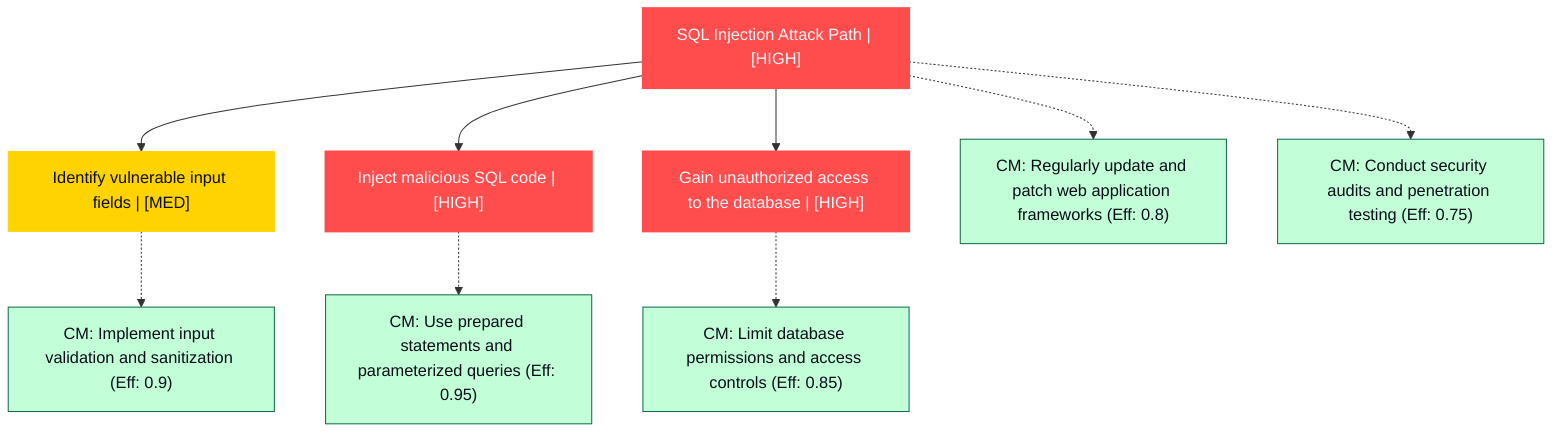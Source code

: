 graph TB
  node_01K624W2WTF1YGXKTXNB7NGR4X["SQL Injection Attack Path | [HIGH]"]:::highRisk
  node_01K624W2WTF1YGXKTXNB7NGR4X-1["Identify vulnerable input fields | [MED]"]:::mediumRisk
  node_01K624W2WTF1YGXKTXNB7NGR4X-1_cm_0["CM: Implement input validation and sanitization (Eff: 0.9)"]:::countermeasure
  node_01K624W2WTF1YGXKTXNB7NGR4X-2["Inject malicious SQL code | [HIGH]"]:::highRisk
  node_01K624W2WTF1YGXKTXNB7NGR4X-2_cm_0["CM: Use prepared statements and parameterized queries (Eff: 0.95)"]:::countermeasure
  node_01K624W2WTF1YGXKTXNB7NGR4X-3["Gain unauthorized access to the database | [HIGH]"]:::highRisk
  node_01K624W2WTF1YGXKTXNB7NGR4X-3_cm_0["CM: Limit database permissions and access controls (Eff: 0.85)"]:::countermeasure
  node_01K624W2WTF1YGXKTXNB7NGR4X_cm_0["CM: Regularly update and patch web application frameworks (Eff: 0.8)"]:::countermeasure
  node_01K624W2WTF1YGXKTXNB7NGR4X_cm_1["CM: Conduct security audits and penetration testing (Eff: 0.75)"]:::countermeasure

  node_01K624W2WTF1YGXKTXNB7NGR4X --> node_01K624W2WTF1YGXKTXNB7NGR4X-1
  node_01K624W2WTF1YGXKTXNB7NGR4X-1 -.-> node_01K624W2WTF1YGXKTXNB7NGR4X-1_cm_0
  node_01K624W2WTF1YGXKTXNB7NGR4X --> node_01K624W2WTF1YGXKTXNB7NGR4X-2
  node_01K624W2WTF1YGXKTXNB7NGR4X-2 -.-> node_01K624W2WTF1YGXKTXNB7NGR4X-2_cm_0
  node_01K624W2WTF1YGXKTXNB7NGR4X --> node_01K624W2WTF1YGXKTXNB7NGR4X-3
  node_01K624W2WTF1YGXKTXNB7NGR4X-3 -.-> node_01K624W2WTF1YGXKTXNB7NGR4X-3_cm_0
  node_01K624W2WTF1YGXKTXNB7NGR4X -.-> node_01K624W2WTF1YGXKTXNB7NGR4X_cm_0
  node_01K624W2WTF1YGXKTXNB7NGR4X -.-> node_01K624W2WTF1YGXKTXNB7NGR4X_cm_1

  classDef andNode fill:#FF4C4C,stroke:#FF4C4C,stroke-width:2px,color:#F5F7FA
  classDef orNode fill:#36FF8F,stroke:#36FF8F,stroke-width:2px,color:#0B0D17
  classDef leafNode fill:#29ABE2,stroke:#29ABE2,stroke-width:2px,color:#F5F7FA
  classDef highRisk fill:#FF4C4C,color:#F5F7FA,stroke:#FF4C4C,stroke-width:2px
  classDef mediumRisk fill:#FFD300,stroke:#FFD300,stroke-width:1px,color:#0B0D17
  classDef lowRisk fill:#FFF2B3,stroke:#FFF2B3,stroke-width:1px,color:#0B0D17
  classDef countermeasure fill:#C2FFD8,stroke:#106B49,stroke-width:1px,color:#0B0D17
  classDef reference fill:#A259FF,stroke:#c3a4ff,stroke-width:1px,stroke-dasharray:3 3,color:#F5F7FA
  classDef mitreNode stroke-dasharray:5 5
  classDef note fill:#ffffcc,stroke:#ffcc00,stroke-width:2px,stroke-dasharray:5 5